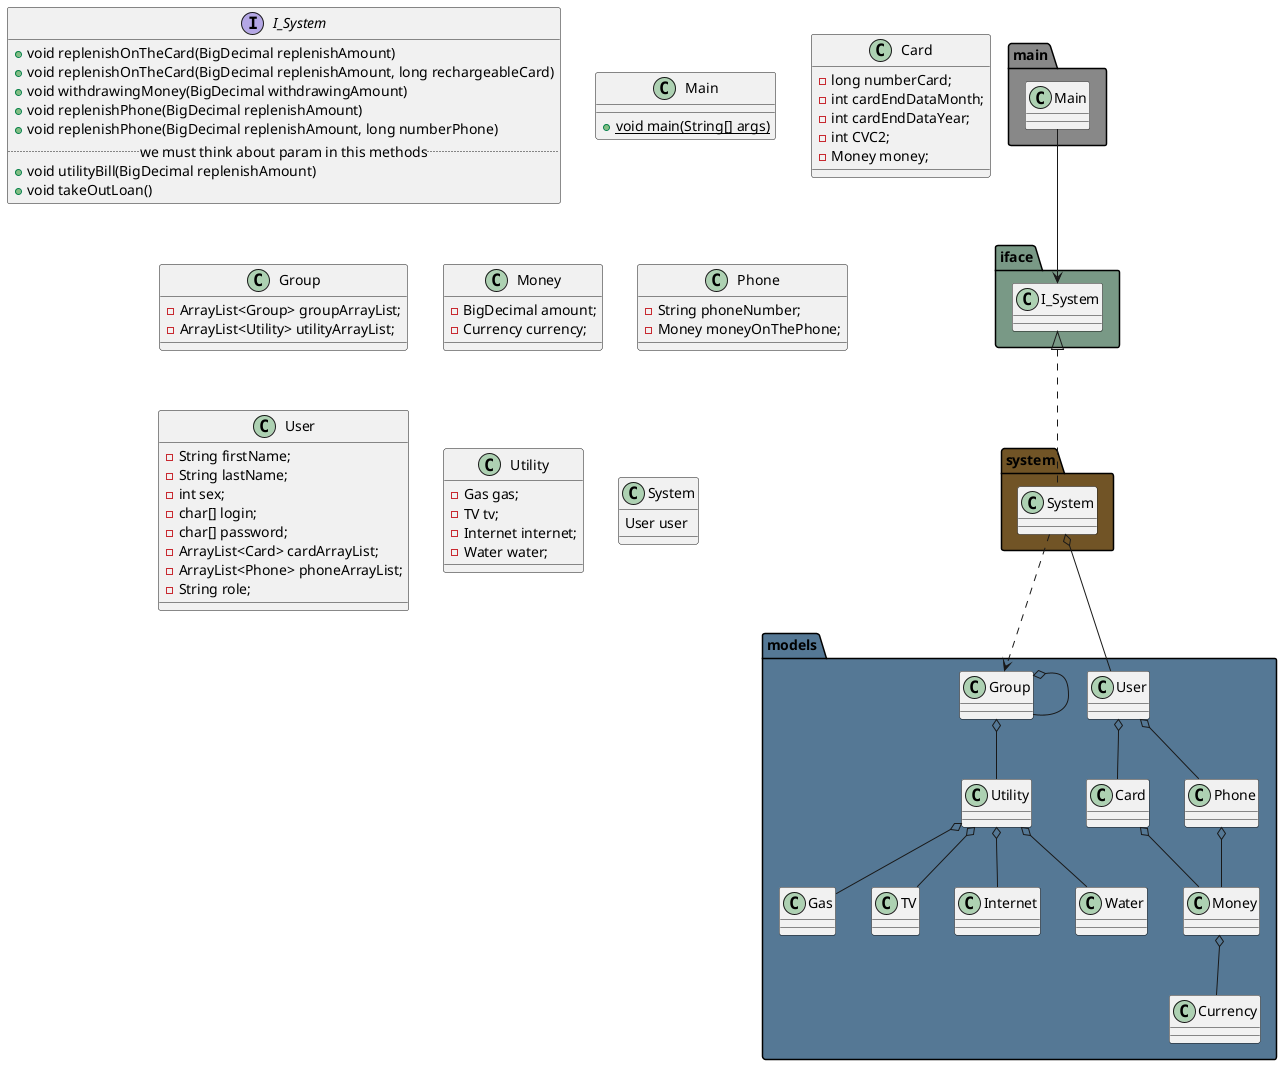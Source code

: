 @startuml

package "models" #557895 {
  User o-- Card
  User o-- Phone
  Card o-- Money
  Money o-- Currency
  Phone o-- Money
  Group o-- Group
  Group o-- Utility
  Utility o-- Gas
  Utility o-- TV
  Utility o-- Internet
  Utility o-- Water
}

package "system" #715426 {
      System ..> Group
      System o-- User
}

package "iface" #799986 {
    I_System <|.. System
}

package "main" #888888{
      Main --> I_System
}

interface I_System {
    +void replenishOnTheCard(BigDecimal replenishAmount)
    +void replenishOnTheCard(BigDecimal replenishAmount, long rechargeableCard)
    +void withdrawingMoney(BigDecimal withdrawingAmount)
    +void replenishPhone(BigDecimal replenishAmount)
    +void replenishPhone(BigDecimal replenishAmount, long numberPhone)
    .. we must think about param in this methods..
    +void utilityBill(BigDecimal replenishAmount)
    +void takeOutLoan()
}
class Main {
    + {static} void main(String[] args)
}
class Card {
    - long numberCard;
    - int cardEndDataMonth;
    - int cardEndDataYear;
    - int CVC2;
    - Money money;
}

class Group {
    - ArrayList<Group> groupArrayList;
    - ArrayList<Utility> utilityArrayList;
}

class Money {
    - BigDecimal amount;
    - Currency currency;
}

class Phone {
    - String phoneNumber;
    - Money moneyOnThePhone;
}

class User {
    - String firstName;
    - String lastName;
    - int sex;
    - char[] login;
    - char[] password;
    - ArrayList<Card> cardArrayList;
    - ArrayList<Phone> phoneArrayList;
    - String role;
}

class Utility {
     - Gas gas;
     - TV tv;
     - Internet internet;
     - Water water;
}

class System{
User user
}
@enduml
